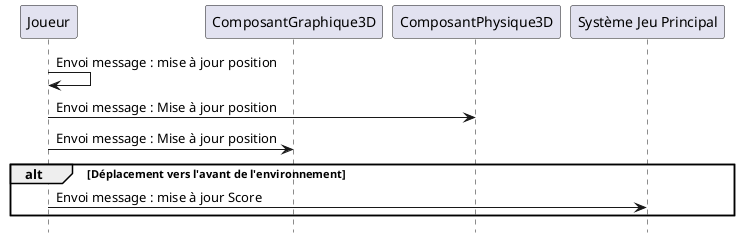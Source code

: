 @startuml
hide footbox
participant "Joueur" as joueur

participant "ComposantGraphique3D" as compGraph
participant "ComposantPhysique3D" as compPhys
participant "Système Jeu Principal" as syst

joueur -> joueur : Envoi message : mise à jour position

joueur -> compPhys : Envoi message : Mise à jour position
joueur -> compGraph : Envoi message : Mise à jour position

alt Déplacement vers l'avant de l'environnement
    joueur -> syst : Envoi message : mise à jour Score
end

@enduml